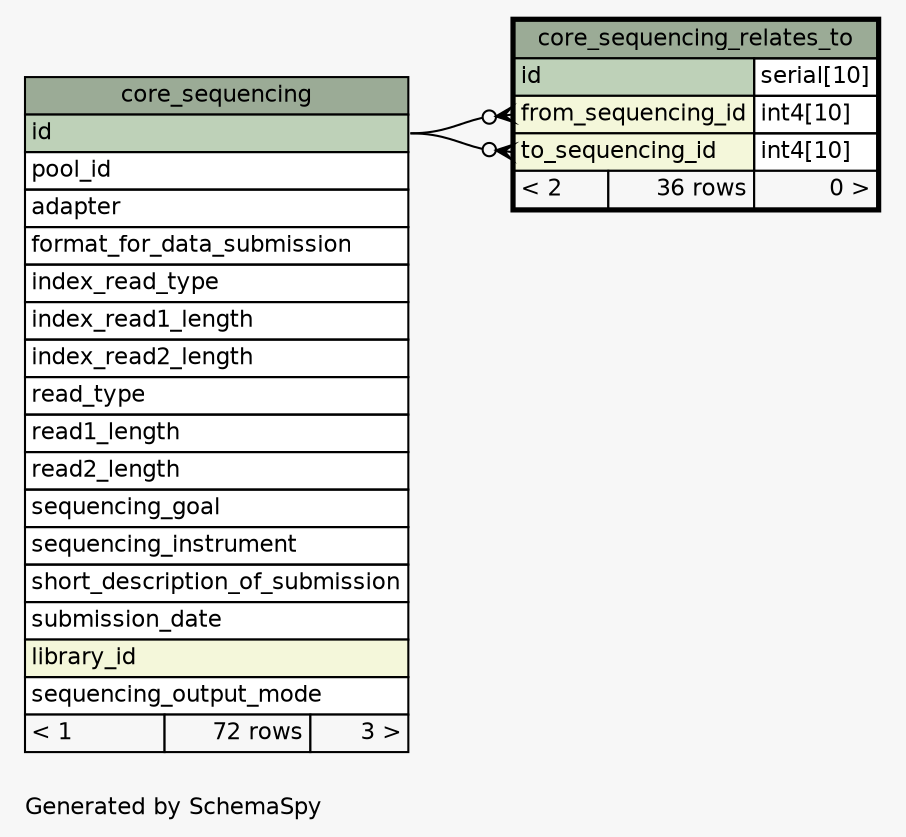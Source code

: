 // dot 2.36.0 on Mac OS X 10.9.5
// SchemaSpy rev 590
digraph "oneDegreeRelationshipsDiagram" {
  graph [
    rankdir="RL"
    bgcolor="#f7f7f7"
    label="\nGenerated by SchemaSpy"
    labeljust="l"
    nodesep="0.18"
    ranksep="0.46"
    fontname="Helvetica"
    fontsize="11"
  ];
  node [
    fontname="Helvetica"
    fontsize="11"
    shape="plaintext"
  ];
  edge [
    arrowsize="0.8"
  ];
  "core_sequencing_relates_to":"from_sequencing_id":w -> "core_sequencing":"id":e [arrowhead=none dir=back arrowtail=crowodot];
  "core_sequencing_relates_to":"to_sequencing_id":w -> "core_sequencing":"id":e [arrowhead=none dir=back arrowtail=crowodot];
  "core_sequencing" [
    label=<
    <TABLE BORDER="0" CELLBORDER="1" CELLSPACING="0" BGCOLOR="#ffffff">
      <TR><TD COLSPAN="3" BGCOLOR="#9bab96" ALIGN="CENTER">core_sequencing</TD></TR>
      <TR><TD PORT="id" COLSPAN="3" BGCOLOR="#bed1b8" ALIGN="LEFT">id</TD></TR>
      <TR><TD PORT="pool_id" COLSPAN="3" ALIGN="LEFT">pool_id</TD></TR>
      <TR><TD PORT="adapter" COLSPAN="3" ALIGN="LEFT">adapter</TD></TR>
      <TR><TD PORT="format_for_data_submission" COLSPAN="3" ALIGN="LEFT">format_for_data_submission</TD></TR>
      <TR><TD PORT="index_read_type" COLSPAN="3" ALIGN="LEFT">index_read_type</TD></TR>
      <TR><TD PORT="index_read1_length" COLSPAN="3" ALIGN="LEFT">index_read1_length</TD></TR>
      <TR><TD PORT="index_read2_length" COLSPAN="3" ALIGN="LEFT">index_read2_length</TD></TR>
      <TR><TD PORT="read_type" COLSPAN="3" ALIGN="LEFT">read_type</TD></TR>
      <TR><TD PORT="read1_length" COLSPAN="3" ALIGN="LEFT">read1_length</TD></TR>
      <TR><TD PORT="read2_length" COLSPAN="3" ALIGN="LEFT">read2_length</TD></TR>
      <TR><TD PORT="sequencing_goal" COLSPAN="3" ALIGN="LEFT">sequencing_goal</TD></TR>
      <TR><TD PORT="sequencing_instrument" COLSPAN="3" ALIGN="LEFT">sequencing_instrument</TD></TR>
      <TR><TD PORT="short_description_of_submission" COLSPAN="3" ALIGN="LEFT">short_description_of_submission</TD></TR>
      <TR><TD PORT="submission_date" COLSPAN="3" ALIGN="LEFT">submission_date</TD></TR>
      <TR><TD PORT="library_id" COLSPAN="3" BGCOLOR="#f4f7da" ALIGN="LEFT">library_id</TD></TR>
      <TR><TD PORT="sequencing_output_mode" COLSPAN="3" ALIGN="LEFT">sequencing_output_mode</TD></TR>
      <TR><TD ALIGN="LEFT" BGCOLOR="#f7f7f7">&lt; 1</TD><TD ALIGN="RIGHT" BGCOLOR="#f7f7f7">72 rows</TD><TD ALIGN="RIGHT" BGCOLOR="#f7f7f7">3 &gt;</TD></TR>
    </TABLE>>
    URL="core_sequencing.html"
    tooltip="core_sequencing"
  ];
  "core_sequencing_relates_to" [
    label=<
    <TABLE BORDER="2" CELLBORDER="1" CELLSPACING="0" BGCOLOR="#ffffff">
      <TR><TD COLSPAN="3" BGCOLOR="#9bab96" ALIGN="CENTER">core_sequencing_relates_to</TD></TR>
      <TR><TD PORT="id" COLSPAN="2" BGCOLOR="#bed1b8" ALIGN="LEFT">id</TD><TD PORT="id.type" ALIGN="LEFT">serial[10]</TD></TR>
      <TR><TD PORT="from_sequencing_id" COLSPAN="2" BGCOLOR="#f4f7da" ALIGN="LEFT">from_sequencing_id</TD><TD PORT="from_sequencing_id.type" ALIGN="LEFT">int4[10]</TD></TR>
      <TR><TD PORT="to_sequencing_id" COLSPAN="2" BGCOLOR="#f4f7da" ALIGN="LEFT">to_sequencing_id</TD><TD PORT="to_sequencing_id.type" ALIGN="LEFT">int4[10]</TD></TR>
      <TR><TD ALIGN="LEFT" BGCOLOR="#f7f7f7">&lt; 2</TD><TD ALIGN="RIGHT" BGCOLOR="#f7f7f7">36 rows</TD><TD ALIGN="RIGHT" BGCOLOR="#f7f7f7">0 &gt;</TD></TR>
    </TABLE>>
    URL="core_sequencing_relates_to.html"
    tooltip="core_sequencing_relates_to"
  ];
}
